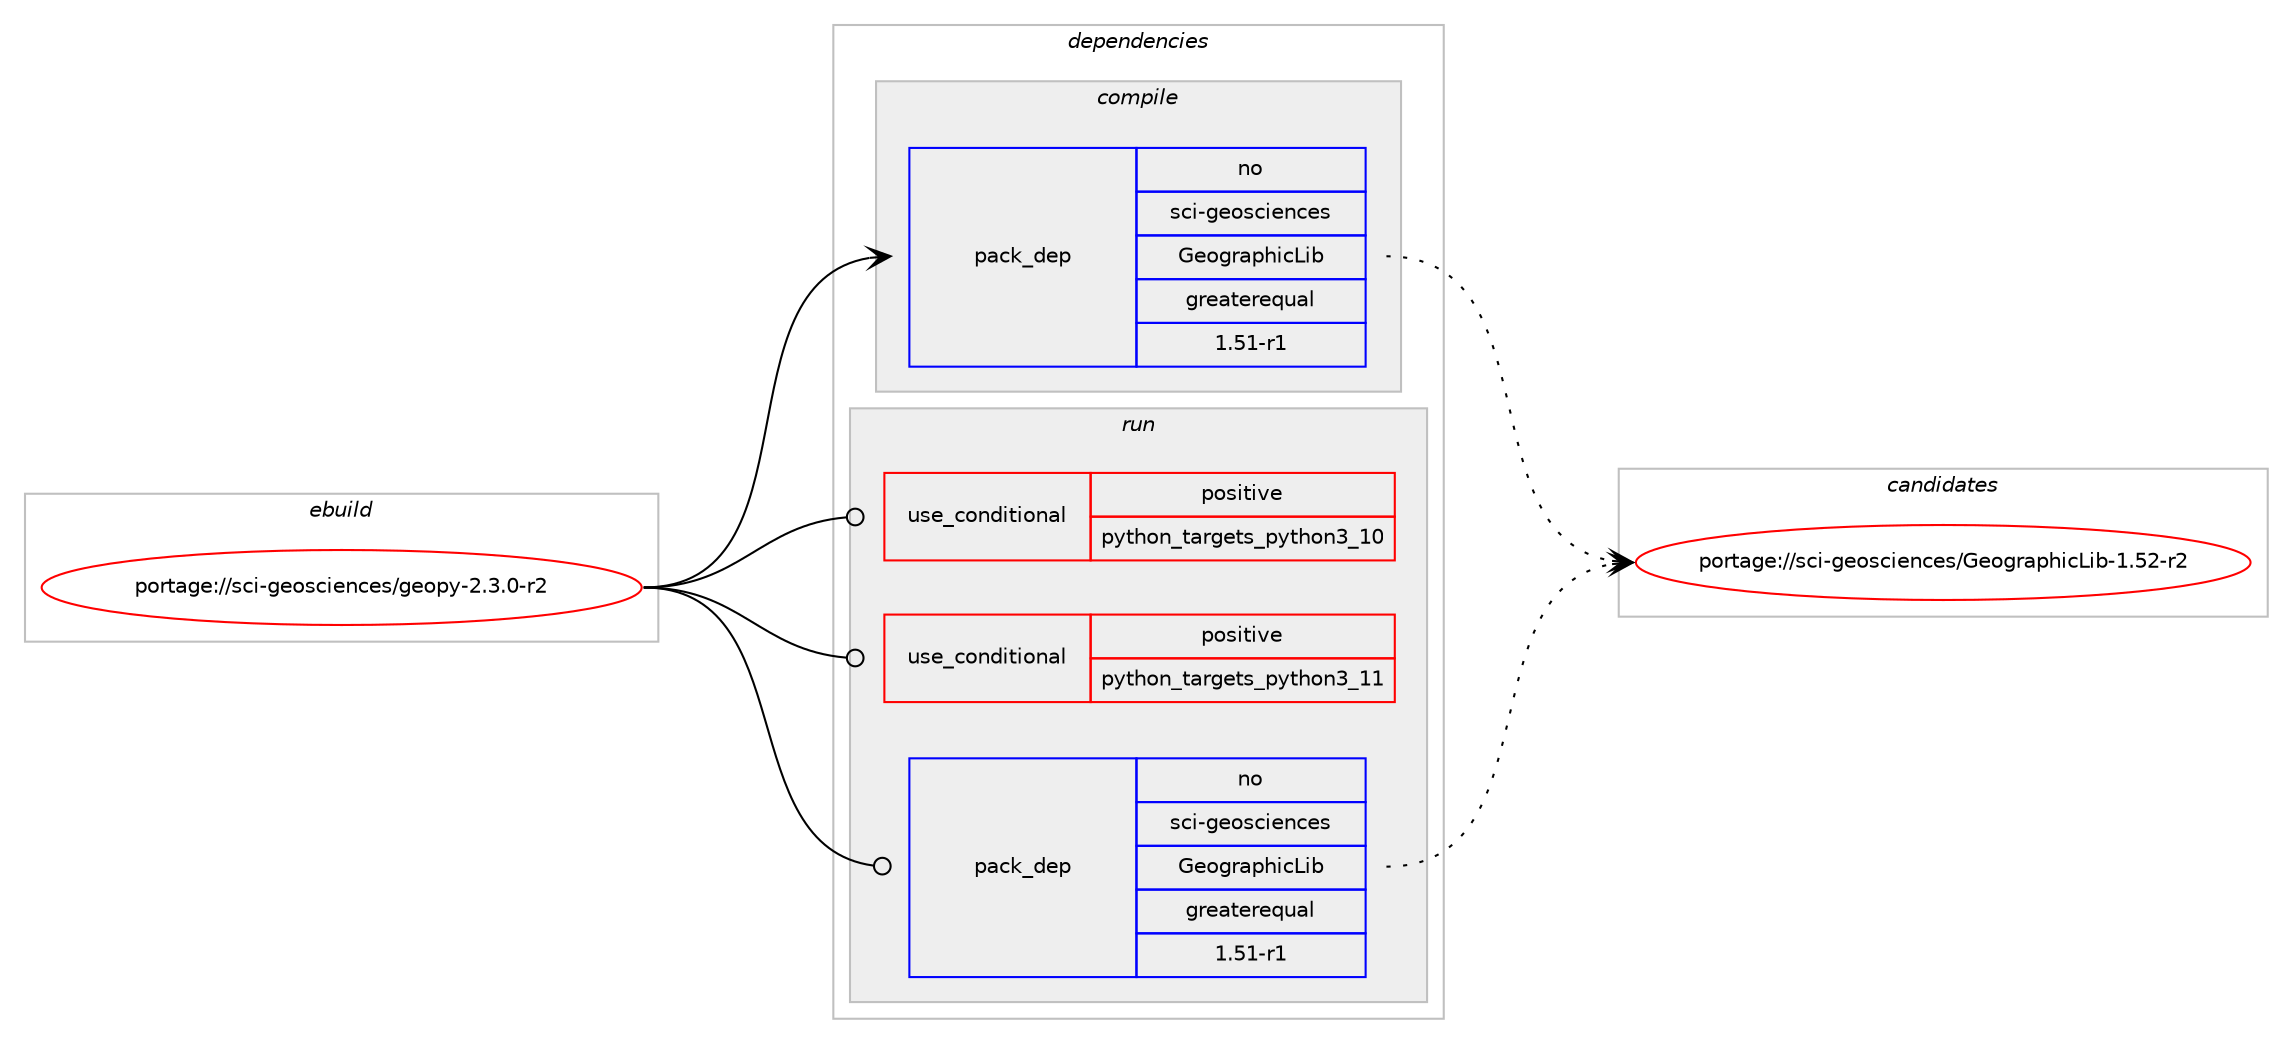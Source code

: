 digraph prolog {

# *************
# Graph options
# *************

newrank=true;
concentrate=true;
compound=true;
graph [rankdir=LR,fontname=Helvetica,fontsize=10,ranksep=1.5];#, ranksep=2.5, nodesep=0.2];
edge  [arrowhead=vee];
node  [fontname=Helvetica,fontsize=10];

# **********
# The ebuild
# **********

subgraph cluster_leftcol {
color=gray;
rank=same;
label=<<i>ebuild</i>>;
id [label="portage://sci-geosciences/geopy-2.3.0-r2", color=red, width=4, href="../sci-geosciences/geopy-2.3.0-r2.svg"];
}

# ****************
# The dependencies
# ****************

subgraph cluster_midcol {
color=gray;
label=<<i>dependencies</i>>;
subgraph cluster_compile {
fillcolor="#eeeeee";
style=filled;
label=<<i>compile</i>>;
subgraph pack4378 {
dependency13750 [label=<<TABLE BORDER="0" CELLBORDER="1" CELLSPACING="0" CELLPADDING="4" WIDTH="220"><TR><TD ROWSPAN="6" CELLPADDING="30">pack_dep</TD></TR><TR><TD WIDTH="110">no</TD></TR><TR><TD>sci-geosciences</TD></TR><TR><TD>GeographicLib</TD></TR><TR><TD>greaterequal</TD></TR><TR><TD>1.51-r1</TD></TR></TABLE>>, shape=none, color=blue];
}
id:e -> dependency13750:w [weight=20,style="solid",arrowhead="vee"];
}
subgraph cluster_compileandrun {
fillcolor="#eeeeee";
style=filled;
label=<<i>compile and run</i>>;
}
subgraph cluster_run {
fillcolor="#eeeeee";
style=filled;
label=<<i>run</i>>;
subgraph cond9250 {
dependency13751 [label=<<TABLE BORDER="0" CELLBORDER="1" CELLSPACING="0" CELLPADDING="4"><TR><TD ROWSPAN="3" CELLPADDING="10">use_conditional</TD></TR><TR><TD>positive</TD></TR><TR><TD>python_targets_python3_10</TD></TR></TABLE>>, shape=none, color=red];
# *** BEGIN UNKNOWN DEPENDENCY TYPE (TODO) ***
# dependency13751 -> package_dependency(portage://sci-geosciences/geopy-2.3.0-r2,run,no,dev-lang,python,none,[,,],[slot(3.10)],[])
# *** END UNKNOWN DEPENDENCY TYPE (TODO) ***

}
id:e -> dependency13751:w [weight=20,style="solid",arrowhead="odot"];
subgraph cond9251 {
dependency13752 [label=<<TABLE BORDER="0" CELLBORDER="1" CELLSPACING="0" CELLPADDING="4"><TR><TD ROWSPAN="3" CELLPADDING="10">use_conditional</TD></TR><TR><TD>positive</TD></TR><TR><TD>python_targets_python3_11</TD></TR></TABLE>>, shape=none, color=red];
# *** BEGIN UNKNOWN DEPENDENCY TYPE (TODO) ***
# dependency13752 -> package_dependency(portage://sci-geosciences/geopy-2.3.0-r2,run,no,dev-lang,python,none,[,,],[slot(3.11)],[])
# *** END UNKNOWN DEPENDENCY TYPE (TODO) ***

}
id:e -> dependency13752:w [weight=20,style="solid",arrowhead="odot"];
subgraph pack4379 {
dependency13753 [label=<<TABLE BORDER="0" CELLBORDER="1" CELLSPACING="0" CELLPADDING="4" WIDTH="220"><TR><TD ROWSPAN="6" CELLPADDING="30">pack_dep</TD></TR><TR><TD WIDTH="110">no</TD></TR><TR><TD>sci-geosciences</TD></TR><TR><TD>GeographicLib</TD></TR><TR><TD>greaterequal</TD></TR><TR><TD>1.51-r1</TD></TR></TABLE>>, shape=none, color=blue];
}
id:e -> dependency13753:w [weight=20,style="solid",arrowhead="odot"];
}
}

# **************
# The candidates
# **************

subgraph cluster_choices {
rank=same;
color=gray;
label=<<i>candidates</i>>;

subgraph choice4378 {
color=black;
nodesep=1;
choice1159910545103101111115991051011109910111547711011111031149711210410599761059845494653504511450 [label="portage://sci-geosciences/GeographicLib-1.52-r2", color=red, width=4,href="../sci-geosciences/GeographicLib-1.52-r2.svg"];
dependency13750:e -> choice1159910545103101111115991051011109910111547711011111031149711210410599761059845494653504511450:w [style=dotted,weight="100"];
}
subgraph choice4379 {
color=black;
nodesep=1;
choice1159910545103101111115991051011109910111547711011111031149711210410599761059845494653504511450 [label="portage://sci-geosciences/GeographicLib-1.52-r2", color=red, width=4,href="../sci-geosciences/GeographicLib-1.52-r2.svg"];
dependency13753:e -> choice1159910545103101111115991051011109910111547711011111031149711210410599761059845494653504511450:w [style=dotted,weight="100"];
}
}

}
